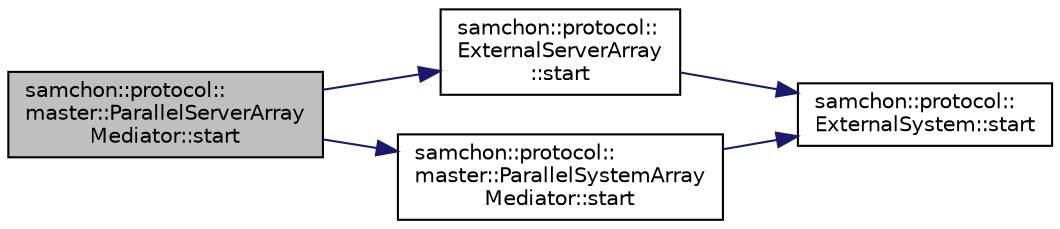 digraph "samchon::protocol::master::ParallelServerArrayMediator::start"
{
  edge [fontname="Helvetica",fontsize="10",labelfontname="Helvetica",labelfontsize="10"];
  node [fontname="Helvetica",fontsize="10",shape=record];
  rankdir="LR";
  Node1 [label="samchon::protocol::\lmaster::ParallelServerArray\lMediator::start",height=0.2,width=0.4,color="black", fillcolor="grey75", style="filled", fontcolor="black"];
  Node1 -> Node2 [color="midnightblue",fontsize="10",style="solid",fontname="Helvetica"];
  Node2 [label="samchon::protocol::\lExternalServerArray\l::start",height=0.2,width=0.4,color="black", fillcolor="white", style="filled",URL="$d1/de5/classsamchon_1_1protocol_1_1ExternalServerArray.html#afd06bc93632af44ce99369857220fb38",tooltip="Start interaction. "];
  Node2 -> Node3 [color="midnightblue",fontsize="10",style="solid",fontname="Helvetica"];
  Node3 [label="samchon::protocol::\lExternalSystem::start",height=0.2,width=0.4,color="black", fillcolor="white", style="filled",URL="$df/d42/classsamchon_1_1protocol_1_1ExternalSystem.html#ae34212173efa782547b63e1d4fc8b185",tooltip="Start interaction. "];
  Node1 -> Node4 [color="midnightblue",fontsize="10",style="solid",fontname="Helvetica"];
  Node4 [label="samchon::protocol::\lmaster::ParallelSystemArray\lMediator::start",height=0.2,width=0.4,color="black", fillcolor="white", style="filled",URL="$d3/d18/classsamchon_1_1protocol_1_1master_1_1ParallelSystemArrayMediator.html#a1b93c5e0d70e5133a3b1c98a830197d9",tooltip="Start interaction. "];
  Node4 -> Node3 [color="midnightblue",fontsize="10",style="solid",fontname="Helvetica"];
}

